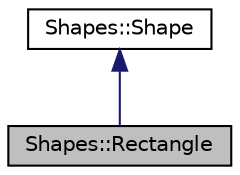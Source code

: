 digraph "Shapes::Rectangle"
{
 // LATEX_PDF_SIZE
  edge [fontname="Helvetica",fontsize="10",labelfontname="Helvetica",labelfontsize="10"];
  node [fontname="Helvetica",fontsize="10",shape=record];
  Node0 [label="Shapes::Rectangle",height=0.2,width=0.4,color="black", fillcolor="grey75", style="filled", fontcolor="black",tooltip="Rectangle derived class."];
  Node1 -> Node0 [dir="back",color="midnightblue",fontsize="10",style="solid",fontname="Helvetica"];
  Node1 [label="Shapes::Shape",height=0.2,width=0.4,color="black", fillcolor="white", style="filled",URL="$class_shapes_1_1_shape.html",tooltip="Shape base class."];
}

